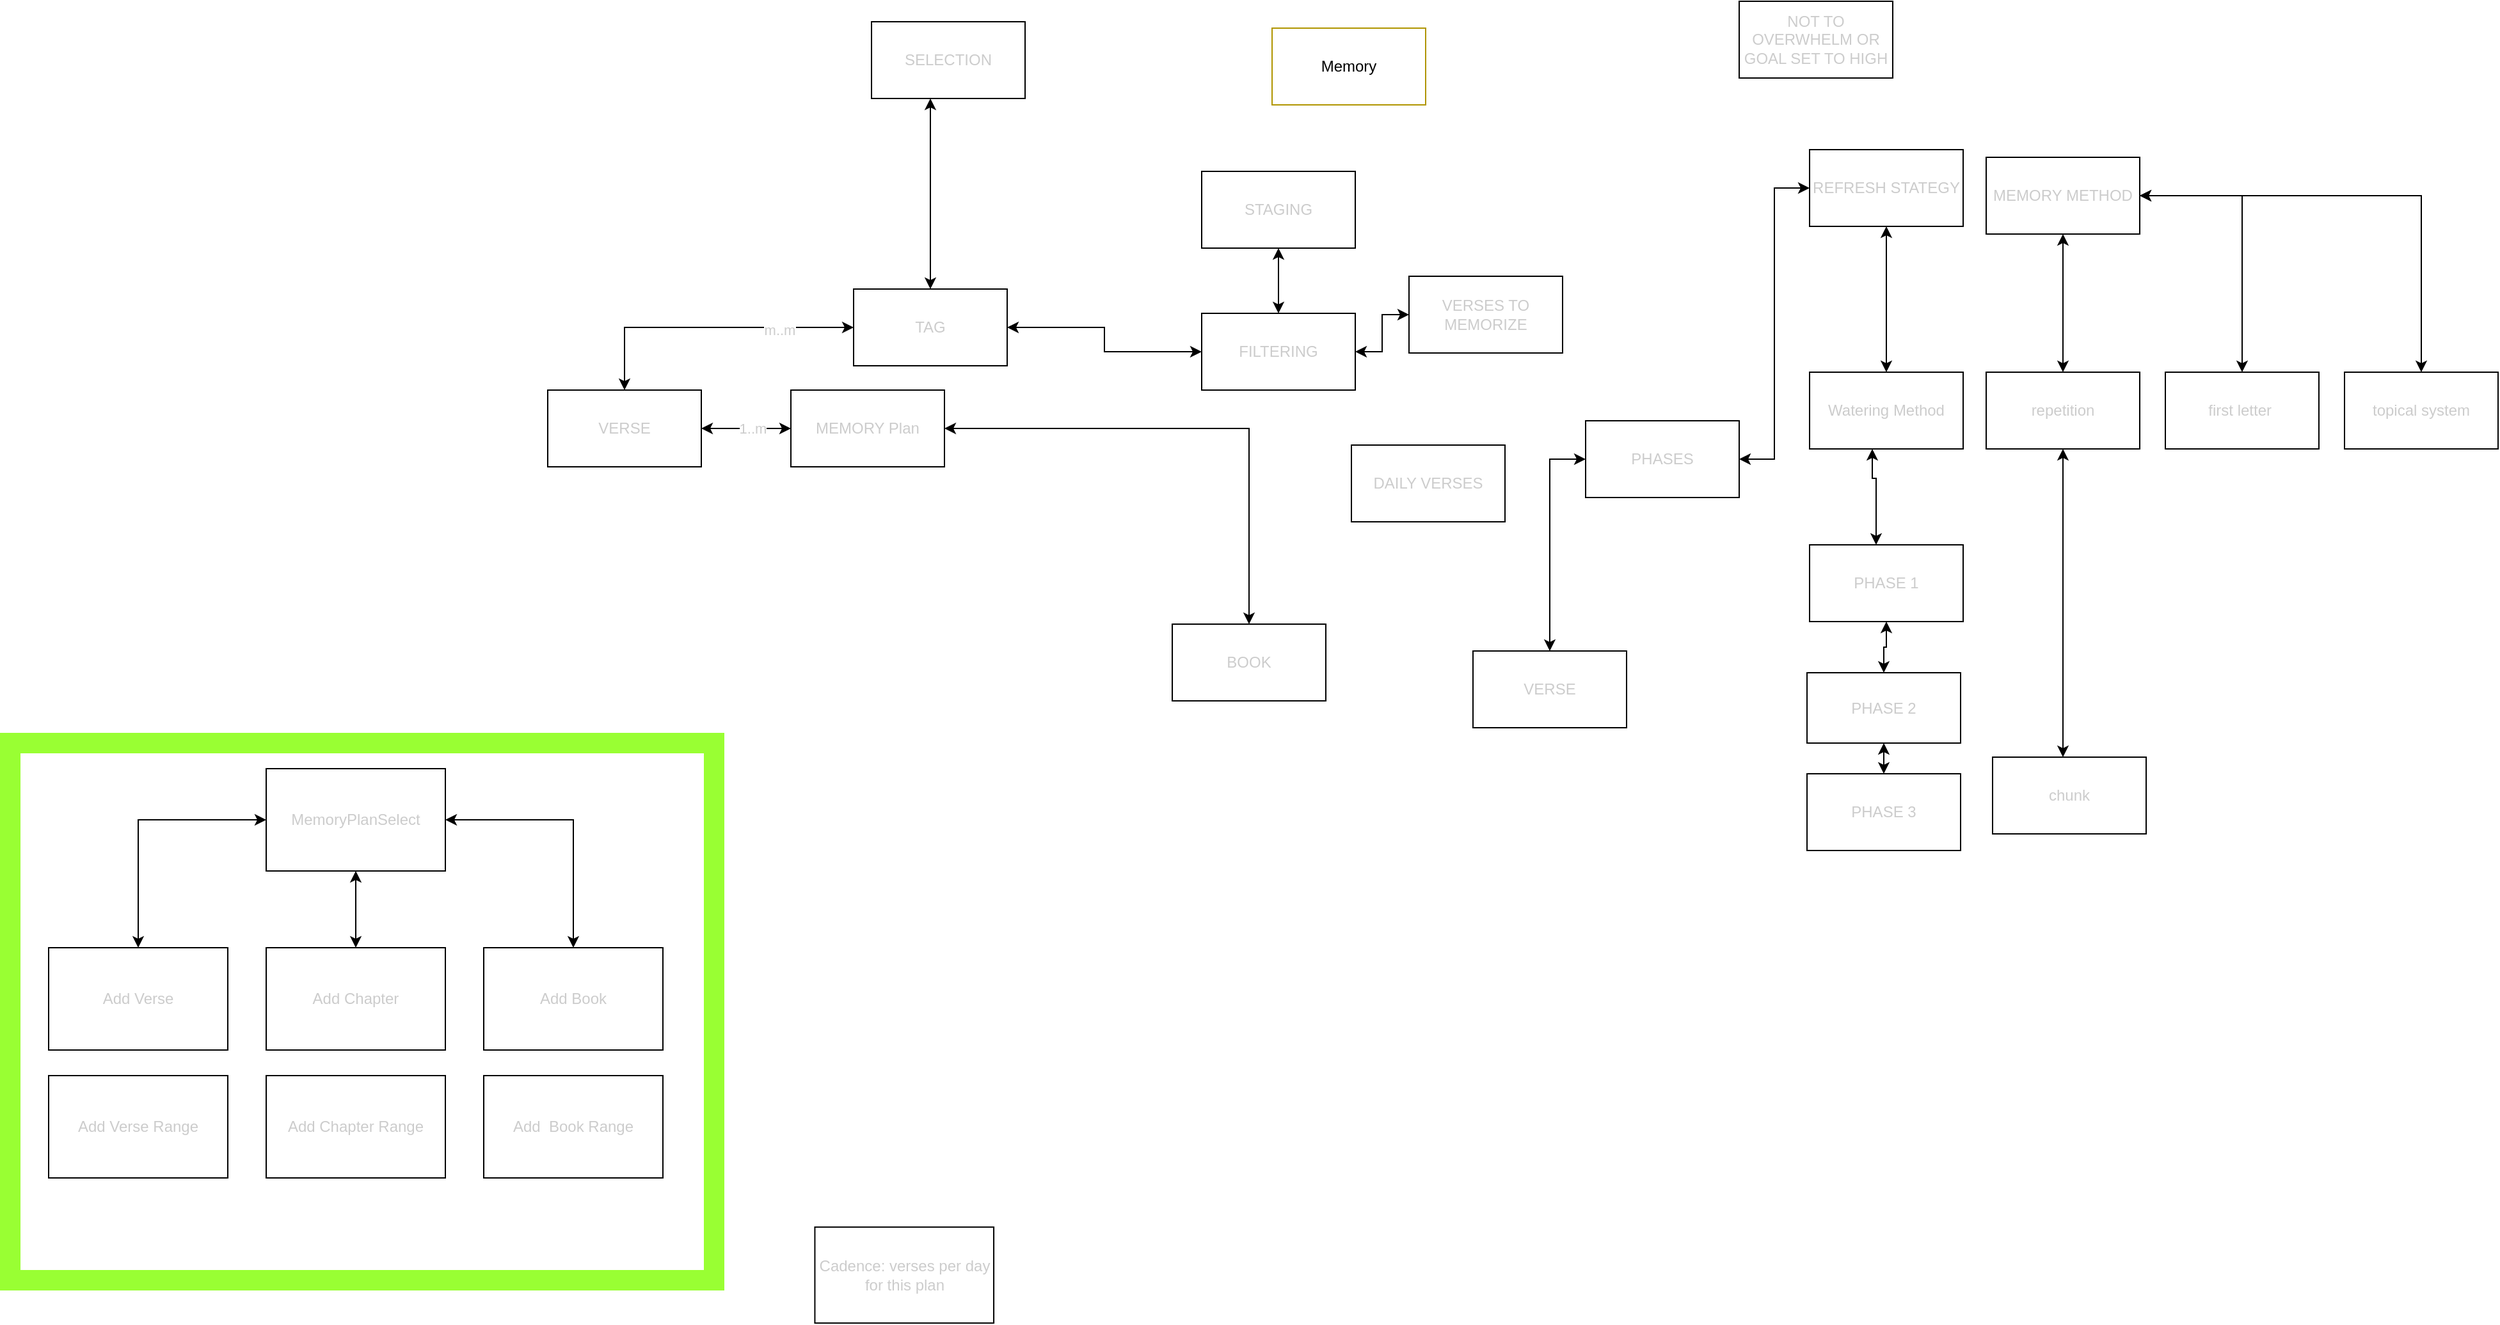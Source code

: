 <mxfile version="20.7.4" type="device"><diagram id="SbfoX7wWlkUFPVeHMNox" name="Page-1"><mxGraphModel dx="3055" dy="1228" grid="1" gridSize="10" guides="1" tooltips="1" connect="1" arrows="1" fold="1" page="1" pageScale="1" pageWidth="850" pageHeight="1100" math="0" shadow="0"><root><mxCell id="0"/><mxCell id="1" parent="0"/><mxCell id="EOqPqvkx4fOAnVTFzKkt-2" value="Memory" style="rounded=0;whiteSpace=wrap;html=1;labelBackgroundColor=#FFFFFF;fillColor=none;strokeColor=#B09500;fontColor=#000000;" vertex="1" parent="1"><mxGeometry x="346" y="27" width="120" height="60" as="geometry"/></mxCell><mxCell id="EOqPqvkx4fOAnVTFzKkt-3" value="VERSE" style="rounded=0;whiteSpace=wrap;html=1;labelBackgroundColor=#FFFFFF;fontColor=#CCCCCC;fillColor=none;" vertex="1" parent="1"><mxGeometry x="-220" y="310" width="120" height="60" as="geometry"/></mxCell><mxCell id="EOqPqvkx4fOAnVTFzKkt-5" style="edgeStyle=orthogonalEdgeStyle;rounded=0;orthogonalLoop=1;jettySize=auto;html=1;fontColor=#CCCCCC;startArrow=classic;startFill=1;" edge="1" parent="1" source="EOqPqvkx4fOAnVTFzKkt-4" target="EOqPqvkx4fOAnVTFzKkt-3"><mxGeometry relative="1" as="geometry"/></mxCell><mxCell id="EOqPqvkx4fOAnVTFzKkt-9" value="m..m" style="edgeLabel;html=1;align=center;verticalAlign=middle;resizable=0;points=[];fontColor=#CCCCCC;" vertex="1" connectable="0" parent="EOqPqvkx4fOAnVTFzKkt-5"><mxGeometry x="-0.486" y="2" relative="1" as="geometry"><mxPoint as="offset"/></mxGeometry></mxCell><mxCell id="EOqPqvkx4fOAnVTFzKkt-4" value="TAG" style="rounded=0;whiteSpace=wrap;html=1;labelBackgroundColor=#FFFFFF;fontColor=#CCCCCC;fillColor=none;" vertex="1" parent="1"><mxGeometry x="19" y="231" width="120" height="60" as="geometry"/></mxCell><mxCell id="EOqPqvkx4fOAnVTFzKkt-13" style="edgeStyle=orthogonalEdgeStyle;rounded=0;orthogonalLoop=1;jettySize=auto;html=1;entryX=0.5;entryY=0;entryDx=0;entryDy=0;fontColor=#CCCCCC;startArrow=classic;startFill=1;" edge="1" parent="1" source="EOqPqvkx4fOAnVTFzKkt-6" target="EOqPqvkx4fOAnVTFzKkt-10"><mxGeometry relative="1" as="geometry"/></mxCell><mxCell id="EOqPqvkx4fOAnVTFzKkt-16" style="edgeStyle=orthogonalEdgeStyle;rounded=0;orthogonalLoop=1;jettySize=auto;html=1;entryX=1;entryY=0.5;entryDx=0;entryDy=0;fontColor=#CCCCCC;startArrow=classic;startFill=1;" edge="1" parent="1" source="EOqPqvkx4fOAnVTFzKkt-6" target="EOqPqvkx4fOAnVTFzKkt-3"><mxGeometry relative="1" as="geometry"/></mxCell><mxCell id="EOqPqvkx4fOAnVTFzKkt-17" value="1..m" style="edgeLabel;html=1;align=center;verticalAlign=middle;resizable=0;points=[];fontColor=#CCCCCC;" vertex="1" connectable="0" parent="EOqPqvkx4fOAnVTFzKkt-16"><mxGeometry x="-0.131" relative="1" as="geometry"><mxPoint as="offset"/></mxGeometry></mxCell><mxCell id="EOqPqvkx4fOAnVTFzKkt-6" value="MEMORY Plan" style="rounded=0;whiteSpace=wrap;html=1;labelBackgroundColor=#FFFFFF;fontColor=#CCCCCC;fillColor=none;" vertex="1" parent="1"><mxGeometry x="-30" y="310" width="120" height="60" as="geometry"/></mxCell><mxCell id="EOqPqvkx4fOAnVTFzKkt-10" value="BOOK" style="rounded=0;whiteSpace=wrap;html=1;labelBackgroundColor=#FFFFFF;fontColor=#CCCCCC;fillColor=none;" vertex="1" parent="1"><mxGeometry x="268" y="493" width="120" height="60" as="geometry"/></mxCell><mxCell id="EOqPqvkx4fOAnVTFzKkt-20" style="edgeStyle=orthogonalEdgeStyle;rounded=0;orthogonalLoop=1;jettySize=auto;html=1;entryX=0.5;entryY=0;entryDx=0;entryDy=0;fontColor=#CCCCCC;startArrow=classic;startFill=1;" edge="1" parent="1" source="EOqPqvkx4fOAnVTFzKkt-18" target="EOqPqvkx4fOAnVTFzKkt-4"><mxGeometry relative="1" as="geometry"><Array as="points"><mxPoint x="79" y="88"/></Array></mxGeometry></mxCell><mxCell id="EOqPqvkx4fOAnVTFzKkt-18" value="SELECTION" style="rounded=0;whiteSpace=wrap;html=1;labelBackgroundColor=#FFFFFF;fontColor=#CCCCCC;fillColor=none;" vertex="1" parent="1"><mxGeometry x="33" y="22" width="120" height="60" as="geometry"/></mxCell><mxCell id="EOqPqvkx4fOAnVTFzKkt-19" value="DAILY VERSES" style="rounded=0;whiteSpace=wrap;html=1;labelBackgroundColor=#FFFFFF;fontColor=#CCCCCC;fillColor=none;" vertex="1" parent="1"><mxGeometry x="408" y="353" width="120" height="60" as="geometry"/></mxCell><mxCell id="EOqPqvkx4fOAnVTFzKkt-23" style="edgeStyle=orthogonalEdgeStyle;rounded=0;orthogonalLoop=1;jettySize=auto;html=1;fontColor=#CCCCCC;startArrow=classic;startFill=1;" edge="1" parent="1" source="EOqPqvkx4fOAnVTFzKkt-21" target="EOqPqvkx4fOAnVTFzKkt-22"><mxGeometry relative="1" as="geometry"/></mxCell><mxCell id="EOqPqvkx4fOAnVTFzKkt-21" value="STAGING" style="rounded=0;whiteSpace=wrap;html=1;labelBackgroundColor=#FFFFFF;fontColor=#CCCCCC;fillColor=none;" vertex="1" parent="1"><mxGeometry x="291" y="139" width="120" height="60" as="geometry"/></mxCell><mxCell id="EOqPqvkx4fOAnVTFzKkt-24" style="edgeStyle=orthogonalEdgeStyle;rounded=0;orthogonalLoop=1;jettySize=auto;html=1;fontColor=#CCCCCC;startArrow=classic;startFill=1;" edge="1" parent="1" source="EOqPqvkx4fOAnVTFzKkt-22" target="EOqPqvkx4fOAnVTFzKkt-4"><mxGeometry relative="1" as="geometry"/></mxCell><mxCell id="EOqPqvkx4fOAnVTFzKkt-28" style="edgeStyle=orthogonalEdgeStyle;rounded=0;orthogonalLoop=1;jettySize=auto;html=1;entryX=0;entryY=0.5;entryDx=0;entryDy=0;fontColor=#CCCCCC;startArrow=classic;startFill=1;" edge="1" parent="1" source="EOqPqvkx4fOAnVTFzKkt-22" target="EOqPqvkx4fOAnVTFzKkt-27"><mxGeometry relative="1" as="geometry"/></mxCell><mxCell id="EOqPqvkx4fOAnVTFzKkt-22" value="FILTERING" style="rounded=0;whiteSpace=wrap;html=1;labelBackgroundColor=#FFFFFF;fontColor=#CCCCCC;fillColor=none;" vertex="1" parent="1"><mxGeometry x="291" y="250" width="120" height="60" as="geometry"/></mxCell><mxCell id="EOqPqvkx4fOAnVTFzKkt-37" style="edgeStyle=orthogonalEdgeStyle;rounded=0;orthogonalLoop=1;jettySize=auto;html=1;entryX=0.5;entryY=0;entryDx=0;entryDy=0;fontColor=#CCCCCC;startArrow=classic;startFill=1;" edge="1" parent="1" source="EOqPqvkx4fOAnVTFzKkt-26" target="EOqPqvkx4fOAnVTFzKkt-36"><mxGeometry relative="1" as="geometry"/></mxCell><mxCell id="EOqPqvkx4fOAnVTFzKkt-26" value="REFRESH STATEGY" style="rounded=0;whiteSpace=wrap;html=1;labelBackgroundColor=#FFFFFF;fontColor=#CCCCCC;fillColor=none;" vertex="1" parent="1"><mxGeometry x="766" y="122" width="120" height="60" as="geometry"/></mxCell><mxCell id="EOqPqvkx4fOAnVTFzKkt-27" value="VERSES TO MEMORIZE" style="rounded=0;whiteSpace=wrap;html=1;labelBackgroundColor=#FFFFFF;fontColor=#CCCCCC;fillColor=none;" vertex="1" parent="1"><mxGeometry x="453" y="221" width="120" height="60" as="geometry"/></mxCell><mxCell id="EOqPqvkx4fOAnVTFzKkt-56" style="edgeStyle=orthogonalEdgeStyle;rounded=0;orthogonalLoop=1;jettySize=auto;html=1;entryX=0;entryY=0.5;entryDx=0;entryDy=0;fontColor=#CCCCCC;startArrow=classic;startFill=1;" edge="1" parent="1" source="EOqPqvkx4fOAnVTFzKkt-29" target="EOqPqvkx4fOAnVTFzKkt-26"><mxGeometry relative="1" as="geometry"/></mxCell><mxCell id="EOqPqvkx4fOAnVTFzKkt-29" value="PHASES" style="rounded=0;whiteSpace=wrap;html=1;labelBackgroundColor=#FFFFFF;fontColor=#CCCCCC;fillColor=none;" vertex="1" parent="1"><mxGeometry x="591" y="334" width="120" height="60" as="geometry"/></mxCell><mxCell id="EOqPqvkx4fOAnVTFzKkt-47" style="edgeStyle=orthogonalEdgeStyle;rounded=0;orthogonalLoop=1;jettySize=auto;html=1;entryX=0.5;entryY=0;entryDx=0;entryDy=0;fontColor=#CCCCCC;startArrow=classic;startFill=1;exitX=0.5;exitY=1;exitDx=0;exitDy=0;" edge="1" parent="1" source="EOqPqvkx4fOAnVTFzKkt-30" target="EOqPqvkx4fOAnVTFzKkt-33"><mxGeometry relative="1" as="geometry"/></mxCell><mxCell id="EOqPqvkx4fOAnVTFzKkt-30" value="PHASE 1" style="rounded=0;whiteSpace=wrap;html=1;labelBackgroundColor=#FFFFFF;fontColor=#CCCCCC;fillColor=none;" vertex="1" parent="1"><mxGeometry x="766" y="431" width="120" height="60" as="geometry"/></mxCell><mxCell id="EOqPqvkx4fOAnVTFzKkt-32" style="edgeStyle=orthogonalEdgeStyle;rounded=0;orthogonalLoop=1;jettySize=auto;html=1;entryX=0;entryY=0.5;entryDx=0;entryDy=0;fontColor=#CCCCCC;startArrow=classic;startFill=1;" edge="1" parent="1" source="EOqPqvkx4fOAnVTFzKkt-31" target="EOqPqvkx4fOAnVTFzKkt-29"><mxGeometry relative="1" as="geometry"/></mxCell><mxCell id="EOqPqvkx4fOAnVTFzKkt-31" value="VERSE" style="rounded=0;whiteSpace=wrap;html=1;labelBackgroundColor=#FFFFFF;fontColor=#CCCCCC;fillColor=none;" vertex="1" parent="1"><mxGeometry x="503" y="514" width="120" height="60" as="geometry"/></mxCell><mxCell id="EOqPqvkx4fOAnVTFzKkt-48" style="edgeStyle=orthogonalEdgeStyle;rounded=0;orthogonalLoop=1;jettySize=auto;html=1;entryX=0.5;entryY=0;entryDx=0;entryDy=0;fontColor=#CCCCCC;startArrow=classic;startFill=1;" edge="1" parent="1" source="EOqPqvkx4fOAnVTFzKkt-33" target="EOqPqvkx4fOAnVTFzKkt-34"><mxGeometry relative="1" as="geometry"/></mxCell><mxCell id="EOqPqvkx4fOAnVTFzKkt-33" value="PHASE 2&lt;br&gt;" style="rounded=0;whiteSpace=wrap;html=1;labelBackgroundColor=#FFFFFF;fontColor=#CCCCCC;fillColor=none;" vertex="1" parent="1"><mxGeometry x="764" y="531" width="120" height="55" as="geometry"/></mxCell><mxCell id="EOqPqvkx4fOAnVTFzKkt-34" value="PHASE 3" style="rounded=0;whiteSpace=wrap;html=1;labelBackgroundColor=#FFFFFF;fontColor=#CCCCCC;fillColor=none;" vertex="1" parent="1"><mxGeometry x="764" y="610" width="120" height="60" as="geometry"/></mxCell><mxCell id="EOqPqvkx4fOAnVTFzKkt-38" style="edgeStyle=orthogonalEdgeStyle;rounded=0;orthogonalLoop=1;jettySize=auto;html=1;fontColor=#CCCCCC;startArrow=classic;startFill=1;" edge="1" parent="1" source="EOqPqvkx4fOAnVTFzKkt-36" target="EOqPqvkx4fOAnVTFzKkt-30"><mxGeometry relative="1" as="geometry"><Array as="points"><mxPoint x="815" y="379"/><mxPoint x="818" y="379"/></Array></mxGeometry></mxCell><mxCell id="EOqPqvkx4fOAnVTFzKkt-36" value="Watering Method" style="rounded=0;whiteSpace=wrap;html=1;labelBackgroundColor=#FFFFFF;fontColor=#CCCCCC;fillColor=none;" vertex="1" parent="1"><mxGeometry x="766" y="296" width="120" height="60" as="geometry"/></mxCell><mxCell id="EOqPqvkx4fOAnVTFzKkt-42" style="edgeStyle=orthogonalEdgeStyle;rounded=0;orthogonalLoop=1;jettySize=auto;html=1;entryX=0.5;entryY=0;entryDx=0;entryDy=0;fontColor=#CCCCCC;startArrow=classic;startFill=1;" edge="1" parent="1" source="EOqPqvkx4fOAnVTFzKkt-39" target="EOqPqvkx4fOAnVTFzKkt-41"><mxGeometry relative="1" as="geometry"/></mxCell><mxCell id="EOqPqvkx4fOAnVTFzKkt-54" style="edgeStyle=orthogonalEdgeStyle;rounded=0;orthogonalLoop=1;jettySize=auto;html=1;exitX=1;exitY=0.5;exitDx=0;exitDy=0;fontColor=#CCCCCC;startArrow=classic;startFill=1;" edge="1" parent="1" source="EOqPqvkx4fOAnVTFzKkt-39" target="EOqPqvkx4fOAnVTFzKkt-43"><mxGeometry relative="1" as="geometry"/></mxCell><mxCell id="EOqPqvkx4fOAnVTFzKkt-39" value="MEMORY METHOD" style="rounded=0;whiteSpace=wrap;html=1;labelBackgroundColor=#FFFFFF;fontColor=#CCCCCC;fillColor=none;" vertex="1" parent="1"><mxGeometry x="904" y="128" width="120" height="60" as="geometry"/></mxCell><mxCell id="EOqPqvkx4fOAnVTFzKkt-46" style="edgeStyle=orthogonalEdgeStyle;rounded=0;orthogonalLoop=1;jettySize=auto;html=1;fontColor=#CCCCCC;startArrow=classic;startFill=1;" edge="1" parent="1" source="EOqPqvkx4fOAnVTFzKkt-41" target="EOqPqvkx4fOAnVTFzKkt-44"><mxGeometry relative="1" as="geometry"><Array as="points"><mxPoint x="964" y="561"/><mxPoint x="964" y="561"/></Array></mxGeometry></mxCell><mxCell id="EOqPqvkx4fOAnVTFzKkt-41" value="repetition" style="rounded=0;whiteSpace=wrap;html=1;labelBackgroundColor=#FFFFFF;fontColor=#CCCCCC;fillColor=none;" vertex="1" parent="1"><mxGeometry x="904" y="296" width="120" height="60" as="geometry"/></mxCell><mxCell id="EOqPqvkx4fOAnVTFzKkt-43" value="first letter&amp;nbsp;" style="rounded=0;whiteSpace=wrap;html=1;labelBackgroundColor=#FFFFFF;fontColor=#CCCCCC;fillColor=none;" vertex="1" parent="1"><mxGeometry x="1044" y="296" width="120" height="60" as="geometry"/></mxCell><mxCell id="EOqPqvkx4fOAnVTFzKkt-44" value="chunk" style="rounded=0;whiteSpace=wrap;html=1;labelBackgroundColor=#FFFFFF;fontColor=#CCCCCC;fillColor=none;" vertex="1" parent="1"><mxGeometry x="909" y="597" width="120" height="60" as="geometry"/></mxCell><mxCell id="EOqPqvkx4fOAnVTFzKkt-49" value="NOT TO OVERWHELM OR GOAL SET TO HIGH" style="rounded=0;whiteSpace=wrap;html=1;labelBackgroundColor=#FFFFFF;fontColor=#CCCCCC;fillColor=none;" vertex="1" parent="1"><mxGeometry x="711" y="6" width="120" height="60" as="geometry"/></mxCell><mxCell id="EOqPqvkx4fOAnVTFzKkt-55" style="edgeStyle=orthogonalEdgeStyle;rounded=0;orthogonalLoop=1;jettySize=auto;html=1;entryX=1;entryY=0.5;entryDx=0;entryDy=0;fontColor=#CCCCCC;startArrow=classic;startFill=1;" edge="1" parent="1" source="EOqPqvkx4fOAnVTFzKkt-53" target="EOqPqvkx4fOAnVTFzKkt-39"><mxGeometry relative="1" as="geometry"><Array as="points"><mxPoint x="1244" y="158"/></Array></mxGeometry></mxCell><mxCell id="EOqPqvkx4fOAnVTFzKkt-53" value="topical system" style="rounded=0;whiteSpace=wrap;html=1;labelBackgroundColor=#FFFFFF;fontColor=#CCCCCC;fillColor=none;" vertex="1" parent="1"><mxGeometry x="1184" y="296" width="120" height="60" as="geometry"/></mxCell><mxCell id="EOqPqvkx4fOAnVTFzKkt-64" value="Cadence: verses per day for this plan" style="rounded=0;whiteSpace=wrap;html=1;labelBackgroundColor=#FFFFFF;fontColor=#CCCCCC;fillColor=none;" vertex="1" parent="1"><mxGeometry x="-11.269" y="964.428" width="139.796" height="75.042" as="geometry"/></mxCell><mxCell id="EOqPqvkx4fOAnVTFzKkt-74" value="" style="group" vertex="1" connectable="0" parent="1"><mxGeometry x="-640" y="586" width="550" height="420" as="geometry"/></mxCell><mxCell id="EOqPqvkx4fOAnVTFzKkt-65" value="" style="rounded=0;whiteSpace=wrap;html=1;labelBackgroundColor=#FFFFFF;fontColor=#ffffff;fillColor=none;strokeColor=#99FF33;perimeterSpacing=0;strokeWidth=16;" vertex="1" parent="EOqPqvkx4fOAnVTFzKkt-74"><mxGeometry width="550" height="420" as="geometry"/></mxCell><mxCell id="EOqPqvkx4fOAnVTFzKkt-73" value="" style="group;movable=0;resizable=0;rotatable=0;deletable=0;editable=0;connectable=0;" vertex="1" connectable="0" parent="EOqPqvkx4fOAnVTFzKkt-74"><mxGeometry x="30" y="20" width="480" height="320" as="geometry"/></mxCell><mxCell id="EOqPqvkx4fOAnVTFzKkt-57" value="Add Verse" style="rounded=0;whiteSpace=wrap;html=1;labelBackgroundColor=#FFFFFF;fontColor=#CCCCCC;fillColor=none;" vertex="1" parent="EOqPqvkx4fOAnVTFzKkt-73"><mxGeometry y="140" width="140" height="80" as="geometry"/></mxCell><mxCell id="EOqPqvkx4fOAnVTFzKkt-58" value="Add Verse Range" style="rounded=0;whiteSpace=wrap;html=1;labelBackgroundColor=#FFFFFF;fontColor=#CCCCCC;fillColor=none;" vertex="1" parent="EOqPqvkx4fOAnVTFzKkt-73"><mxGeometry y="240" width="140" height="80" as="geometry"/></mxCell><mxCell id="EOqPqvkx4fOAnVTFzKkt-59" value="Add Chapter" style="rounded=0;whiteSpace=wrap;html=1;labelBackgroundColor=#FFFFFF;fontColor=#CCCCCC;fillColor=none;" vertex="1" parent="EOqPqvkx4fOAnVTFzKkt-73"><mxGeometry x="170" y="140" width="140" height="80" as="geometry"/></mxCell><mxCell id="EOqPqvkx4fOAnVTFzKkt-60" value="Add Chapter Range" style="rounded=0;whiteSpace=wrap;html=1;labelBackgroundColor=#FFFFFF;fontColor=#CCCCCC;fillColor=none;" vertex="1" parent="EOqPqvkx4fOAnVTFzKkt-73"><mxGeometry x="170" y="240" width="140" height="80" as="geometry"/></mxCell><mxCell id="EOqPqvkx4fOAnVTFzKkt-61" value="Add Book" style="rounded=0;whiteSpace=wrap;html=1;labelBackgroundColor=#FFFFFF;fontColor=#CCCCCC;fillColor=none;" vertex="1" parent="EOqPqvkx4fOAnVTFzKkt-73"><mxGeometry x="340" y="140" width="140" height="80" as="geometry"/></mxCell><mxCell id="EOqPqvkx4fOAnVTFzKkt-62" value="Add&amp;nbsp; Book Range" style="rounded=0;whiteSpace=wrap;html=1;labelBackgroundColor=#FFFFFF;fontColor=#CCCCCC;fillColor=none;" vertex="1" parent="EOqPqvkx4fOAnVTFzKkt-73"><mxGeometry x="340" y="240" width="140" height="80" as="geometry"/></mxCell><mxCell id="EOqPqvkx4fOAnVTFzKkt-69" style="edgeStyle=orthogonalEdgeStyle;rounded=0;orthogonalLoop=1;jettySize=auto;html=1;fontColor=#CCCCCC;startArrow=classic;startFill=1;" edge="1" parent="EOqPqvkx4fOAnVTFzKkt-73" source="EOqPqvkx4fOAnVTFzKkt-68" target="EOqPqvkx4fOAnVTFzKkt-57"><mxGeometry relative="1" as="geometry"/></mxCell><mxCell id="EOqPqvkx4fOAnVTFzKkt-70" style="edgeStyle=orthogonalEdgeStyle;rounded=0;orthogonalLoop=1;jettySize=auto;html=1;entryX=0.5;entryY=0;entryDx=0;entryDy=0;fontColor=#CCCCCC;startArrow=classic;startFill=1;" edge="1" parent="EOqPqvkx4fOAnVTFzKkt-73" source="EOqPqvkx4fOAnVTFzKkt-68" target="EOqPqvkx4fOAnVTFzKkt-61"><mxGeometry relative="1" as="geometry"/></mxCell><mxCell id="EOqPqvkx4fOAnVTFzKkt-71" style="edgeStyle=orthogonalEdgeStyle;rounded=0;orthogonalLoop=1;jettySize=auto;html=1;fontColor=#CCCCCC;startArrow=classic;startFill=1;" edge="1" parent="EOqPqvkx4fOAnVTFzKkt-73" source="EOqPqvkx4fOAnVTFzKkt-68" target="EOqPqvkx4fOAnVTFzKkt-59"><mxGeometry relative="1" as="geometry"/></mxCell><mxCell id="EOqPqvkx4fOAnVTFzKkt-68" value="MemoryPlanSelect" style="rounded=0;whiteSpace=wrap;html=1;labelBackgroundColor=#FFFFFF;fontColor=#CCCCCC;fillColor=none;" vertex="1" parent="EOqPqvkx4fOAnVTFzKkt-73"><mxGeometry x="170" width="140" height="80" as="geometry"/></mxCell></root></mxGraphModel></diagram></mxfile>